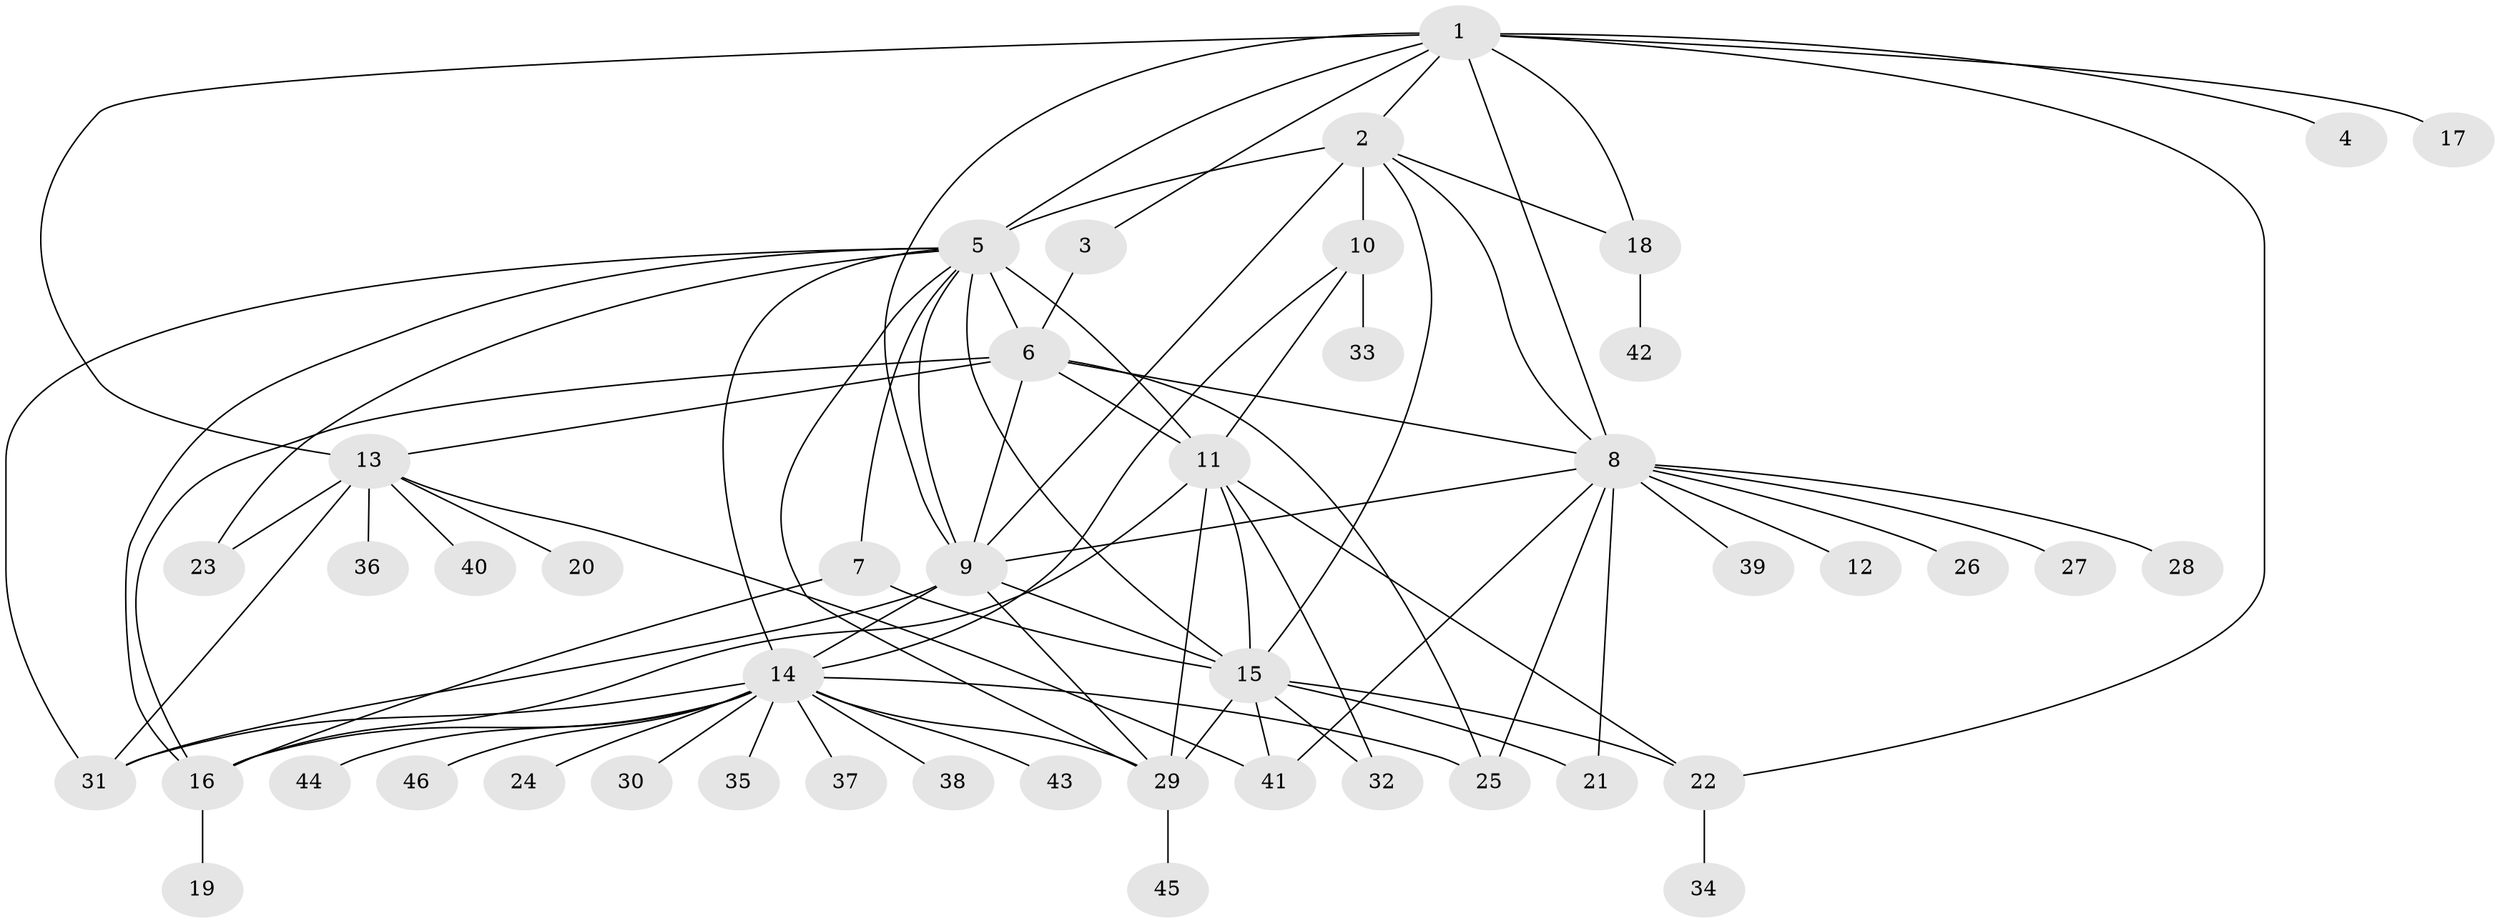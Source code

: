 // original degree distribution, {11: 0.010869565217391304, 13: 0.010869565217391304, 2: 0.22826086956521738, 23: 0.010869565217391304, 12: 0.010869565217391304, 3: 0.13043478260869565, 15: 0.021739130434782608, 1: 0.4782608695652174, 8: 0.010869565217391304, 16: 0.010869565217391304, 4: 0.021739130434782608, 9: 0.021739130434782608, 5: 0.03260869565217391}
// Generated by graph-tools (version 1.1) at 2025/35/03/09/25 02:35:32]
// undirected, 46 vertices, 83 edges
graph export_dot {
graph [start="1"]
  node [color=gray90,style=filled];
  1;
  2;
  3;
  4;
  5;
  6;
  7;
  8;
  9;
  10;
  11;
  12;
  13;
  14;
  15;
  16;
  17;
  18;
  19;
  20;
  21;
  22;
  23;
  24;
  25;
  26;
  27;
  28;
  29;
  30;
  31;
  32;
  33;
  34;
  35;
  36;
  37;
  38;
  39;
  40;
  41;
  42;
  43;
  44;
  45;
  46;
  1 -- 2 [weight=1.0];
  1 -- 3 [weight=1.0];
  1 -- 4 [weight=1.0];
  1 -- 5 [weight=1.0];
  1 -- 8 [weight=1.0];
  1 -- 9 [weight=1.0];
  1 -- 13 [weight=1.0];
  1 -- 17 [weight=1.0];
  1 -- 18 [weight=1.0];
  1 -- 22 [weight=1.0];
  2 -- 5 [weight=1.0];
  2 -- 8 [weight=1.0];
  2 -- 9 [weight=1.0];
  2 -- 10 [weight=6.0];
  2 -- 15 [weight=1.0];
  2 -- 18 [weight=1.0];
  3 -- 6 [weight=3.0];
  5 -- 6 [weight=1.0];
  5 -- 7 [weight=1.0];
  5 -- 9 [weight=1.0];
  5 -- 11 [weight=9.0];
  5 -- 14 [weight=1.0];
  5 -- 15 [weight=1.0];
  5 -- 16 [weight=1.0];
  5 -- 23 [weight=2.0];
  5 -- 29 [weight=1.0];
  5 -- 31 [weight=1.0];
  6 -- 8 [weight=1.0];
  6 -- 9 [weight=1.0];
  6 -- 11 [weight=1.0];
  6 -- 13 [weight=1.0];
  6 -- 16 [weight=1.0];
  6 -- 25 [weight=1.0];
  7 -- 15 [weight=1.0];
  7 -- 16 [weight=1.0];
  8 -- 9 [weight=1.0];
  8 -- 12 [weight=1.0];
  8 -- 21 [weight=1.0];
  8 -- 25 [weight=1.0];
  8 -- 26 [weight=1.0];
  8 -- 27 [weight=1.0];
  8 -- 28 [weight=1.0];
  8 -- 39 [weight=1.0];
  8 -- 41 [weight=1.0];
  9 -- 14 [weight=1.0];
  9 -- 15 [weight=5.0];
  9 -- 29 [weight=1.0];
  9 -- 31 [weight=1.0];
  10 -- 11 [weight=1.0];
  10 -- 14 [weight=1.0];
  10 -- 33 [weight=1.0];
  11 -- 15 [weight=1.0];
  11 -- 16 [weight=2.0];
  11 -- 22 [weight=1.0];
  11 -- 29 [weight=2.0];
  11 -- 32 [weight=2.0];
  13 -- 20 [weight=1.0];
  13 -- 23 [weight=1.0];
  13 -- 31 [weight=1.0];
  13 -- 36 [weight=1.0];
  13 -- 40 [weight=1.0];
  13 -- 41 [weight=1.0];
  14 -- 16 [weight=2.0];
  14 -- 24 [weight=1.0];
  14 -- 25 [weight=1.0];
  14 -- 29 [weight=1.0];
  14 -- 30 [weight=1.0];
  14 -- 31 [weight=1.0];
  14 -- 35 [weight=1.0];
  14 -- 37 [weight=1.0];
  14 -- 38 [weight=1.0];
  14 -- 43 [weight=1.0];
  14 -- 44 [weight=1.0];
  14 -- 46 [weight=1.0];
  15 -- 21 [weight=1.0];
  15 -- 22 [weight=2.0];
  15 -- 29 [weight=2.0];
  15 -- 32 [weight=1.0];
  15 -- 41 [weight=1.0];
  16 -- 19 [weight=1.0];
  18 -- 42 [weight=1.0];
  22 -- 34 [weight=1.0];
  29 -- 45 [weight=1.0];
}
